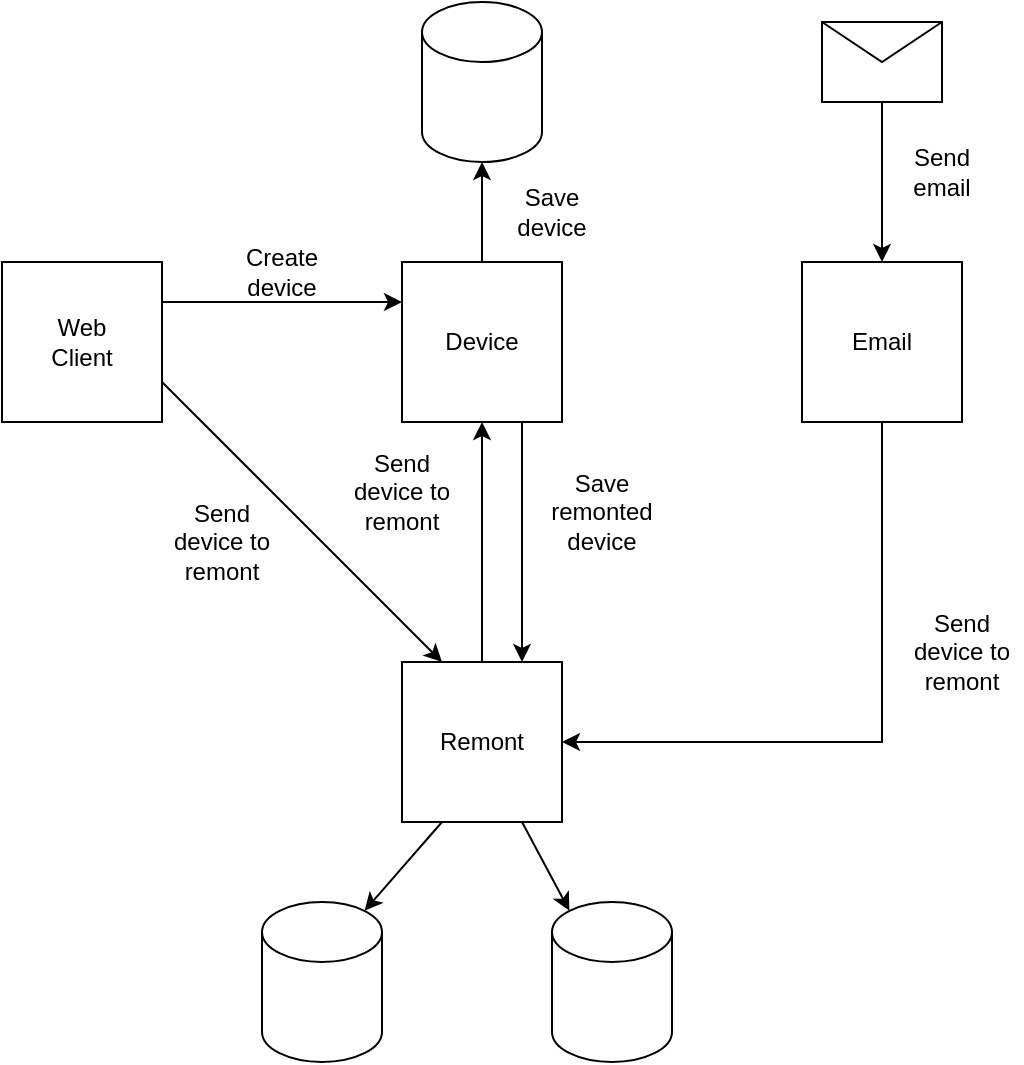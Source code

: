 <mxfile version="21.1.1" type="device">
  <diagram name="Page-1" id="9AWPXP1-2UolEOYP-nRI">
    <mxGraphModel dx="1014" dy="569" grid="1" gridSize="10" guides="1" tooltips="1" connect="1" arrows="1" fold="1" page="1" pageScale="1" pageWidth="850" pageHeight="1100" math="0" shadow="0">
      <root>
        <mxCell id="0" />
        <mxCell id="1" parent="0" />
        <mxCell id="OMfF4cCqitIXQE6g_YPF-1" value="" style="whiteSpace=wrap;html=1;aspect=fixed;" parent="1" vertex="1">
          <mxGeometry x="120" y="160" width="80" height="80" as="geometry" />
        </mxCell>
        <mxCell id="OMfF4cCqitIXQE6g_YPF-2" value="" style="whiteSpace=wrap;html=1;aspect=fixed;" parent="1" vertex="1">
          <mxGeometry x="320" y="160" width="80" height="80" as="geometry" />
        </mxCell>
        <mxCell id="OMfF4cCqitIXQE6g_YPF-3" value="" style="whiteSpace=wrap;html=1;aspect=fixed;" parent="1" vertex="1">
          <mxGeometry x="320" y="360" width="80" height="80" as="geometry" />
        </mxCell>
        <mxCell id="OMfF4cCqitIXQE6g_YPF-4" value="" style="whiteSpace=wrap;html=1;aspect=fixed;" parent="1" vertex="1">
          <mxGeometry x="520" y="160" width="80" height="80" as="geometry" />
        </mxCell>
        <mxCell id="OMfF4cCqitIXQE6g_YPF-5" value="Web Client" style="text;html=1;strokeColor=none;fillColor=none;align=center;verticalAlign=middle;whiteSpace=wrap;rounded=0;" parent="1" vertex="1">
          <mxGeometry x="130" y="185" width="60" height="30" as="geometry" />
        </mxCell>
        <mxCell id="OMfF4cCqitIXQE6g_YPF-6" value="Device" style="text;html=1;strokeColor=none;fillColor=none;align=center;verticalAlign=middle;whiteSpace=wrap;rounded=0;" parent="1" vertex="1">
          <mxGeometry x="330" y="185" width="60" height="30" as="geometry" />
        </mxCell>
        <mxCell id="OMfF4cCqitIXQE6g_YPF-7" value="Remont" style="text;html=1;strokeColor=none;fillColor=none;align=center;verticalAlign=middle;whiteSpace=wrap;rounded=0;" parent="1" vertex="1">
          <mxGeometry x="330" y="385" width="60" height="30" as="geometry" />
        </mxCell>
        <mxCell id="OMfF4cCqitIXQE6g_YPF-8" value="Email" style="text;html=1;strokeColor=none;fillColor=none;align=center;verticalAlign=middle;whiteSpace=wrap;rounded=0;" parent="1" vertex="1">
          <mxGeometry x="530" y="185" width="60" height="30" as="geometry" />
        </mxCell>
        <mxCell id="OMfF4cCqitIXQE6g_YPF-9" value="" style="shape=cylinder3;whiteSpace=wrap;html=1;boundedLbl=1;backgroundOutline=1;size=15;" parent="1" vertex="1">
          <mxGeometry x="250" y="480" width="60" height="80" as="geometry" />
        </mxCell>
        <mxCell id="OMfF4cCqitIXQE6g_YPF-10" value="" style="shape=cylinder3;whiteSpace=wrap;html=1;boundedLbl=1;backgroundOutline=1;size=15;" parent="1" vertex="1">
          <mxGeometry x="395" y="480" width="60" height="80" as="geometry" />
        </mxCell>
        <mxCell id="OMfF4cCqitIXQE6g_YPF-11" value="" style="shape=cylinder3;whiteSpace=wrap;html=1;boundedLbl=1;backgroundOutline=1;size=15;" parent="1" vertex="1">
          <mxGeometry x="330" y="30" width="60" height="80" as="geometry" />
        </mxCell>
        <mxCell id="OMfF4cCqitIXQE6g_YPF-12" value="" style="endArrow=classic;html=1;rounded=0;entryX=0.5;entryY=1;entryDx=0;entryDy=0;entryPerimeter=0;exitX=0.5;exitY=0;exitDx=0;exitDy=0;" parent="1" source="OMfF4cCqitIXQE6g_YPF-2" target="OMfF4cCqitIXQE6g_YPF-11" edge="1">
          <mxGeometry width="50" height="50" relative="1" as="geometry">
            <mxPoint x="400" y="310" as="sourcePoint" />
            <mxPoint x="450" y="260" as="targetPoint" />
            <Array as="points" />
          </mxGeometry>
        </mxCell>
        <mxCell id="OMfF4cCqitIXQE6g_YPF-13" value="" style="endArrow=classic;html=1;rounded=0;exitX=0.25;exitY=1;exitDx=0;exitDy=0;entryX=0.855;entryY=0;entryDx=0;entryDy=4.35;entryPerimeter=0;" parent="1" source="OMfF4cCqitIXQE6g_YPF-3" target="OMfF4cCqitIXQE6g_YPF-9" edge="1">
          <mxGeometry width="50" height="50" relative="1" as="geometry">
            <mxPoint x="400" y="310" as="sourcePoint" />
            <mxPoint x="450" y="260" as="targetPoint" />
          </mxGeometry>
        </mxCell>
        <mxCell id="OMfF4cCqitIXQE6g_YPF-14" value="" style="endArrow=classic;html=1;rounded=0;exitX=0.75;exitY=1;exitDx=0;exitDy=0;entryX=0.145;entryY=0;entryDx=0;entryDy=4.35;entryPerimeter=0;" parent="1" source="OMfF4cCqitIXQE6g_YPF-3" target="OMfF4cCqitIXQE6g_YPF-10" edge="1">
          <mxGeometry width="50" height="50" relative="1" as="geometry">
            <mxPoint x="400" y="310" as="sourcePoint" />
            <mxPoint x="450" y="260" as="targetPoint" />
          </mxGeometry>
        </mxCell>
        <mxCell id="OMfF4cCqitIXQE6g_YPF-15" value="" style="endArrow=classic;html=1;rounded=0;exitX=1;exitY=0.25;exitDx=0;exitDy=0;entryX=0;entryY=0.25;entryDx=0;entryDy=0;" parent="1" source="OMfF4cCqitIXQE6g_YPF-1" target="OMfF4cCqitIXQE6g_YPF-2" edge="1">
          <mxGeometry width="50" height="50" relative="1" as="geometry">
            <mxPoint x="400" y="310" as="sourcePoint" />
            <mxPoint x="450" y="260" as="targetPoint" />
          </mxGeometry>
        </mxCell>
        <mxCell id="OMfF4cCqitIXQE6g_YPF-16" value="Create device" style="text;html=1;strokeColor=none;fillColor=none;align=center;verticalAlign=middle;whiteSpace=wrap;rounded=0;" parent="1" vertex="1">
          <mxGeometry x="230" y="150" width="60" height="30" as="geometry" />
        </mxCell>
        <mxCell id="OMfF4cCqitIXQE6g_YPF-17" value="Save device" style="text;html=1;strokeColor=none;fillColor=none;align=center;verticalAlign=middle;whiteSpace=wrap;rounded=0;" parent="1" vertex="1">
          <mxGeometry x="365" y="120" width="60" height="30" as="geometry" />
        </mxCell>
        <mxCell id="OMfF4cCqitIXQE6g_YPF-18" value="" style="endArrow=classic;html=1;rounded=0;exitX=1;exitY=0.75;exitDx=0;exitDy=0;entryX=0.25;entryY=0;entryDx=0;entryDy=0;" parent="1" source="OMfF4cCqitIXQE6g_YPF-1" target="OMfF4cCqitIXQE6g_YPF-3" edge="1">
          <mxGeometry width="50" height="50" relative="1" as="geometry">
            <mxPoint x="400" y="300" as="sourcePoint" />
            <mxPoint x="450" y="250" as="targetPoint" />
          </mxGeometry>
        </mxCell>
        <mxCell id="OMfF4cCqitIXQE6g_YPF-19" value="Send device to remont" style="text;html=1;strokeColor=none;fillColor=none;align=center;verticalAlign=middle;whiteSpace=wrap;rounded=0;" parent="1" vertex="1">
          <mxGeometry x="200" y="280" width="60" height="40" as="geometry" />
        </mxCell>
        <mxCell id="OMfF4cCqitIXQE6g_YPF-20" value="" style="endArrow=classic;html=1;rounded=0;exitX=0.5;exitY=0;exitDx=0;exitDy=0;entryX=0.5;entryY=1;entryDx=0;entryDy=0;" parent="1" source="OMfF4cCqitIXQE6g_YPF-3" target="OMfF4cCqitIXQE6g_YPF-2" edge="1">
          <mxGeometry width="50" height="50" relative="1" as="geometry">
            <mxPoint x="400" y="290" as="sourcePoint" />
            <mxPoint x="450" y="240" as="targetPoint" />
          </mxGeometry>
        </mxCell>
        <mxCell id="OMfF4cCqitIXQE6g_YPF-21" value="" style="endArrow=classic;html=1;rounded=0;exitX=0.75;exitY=1;exitDx=0;exitDy=0;entryX=0.75;entryY=0;entryDx=0;entryDy=0;" parent="1" source="OMfF4cCqitIXQE6g_YPF-2" target="OMfF4cCqitIXQE6g_YPF-3" edge="1">
          <mxGeometry width="50" height="50" relative="1" as="geometry">
            <mxPoint x="400" y="290" as="sourcePoint" />
            <mxPoint x="450" y="240" as="targetPoint" />
          </mxGeometry>
        </mxCell>
        <mxCell id="OMfF4cCqitIXQE6g_YPF-22" value="Send device to remont" style="text;html=1;strokeColor=none;fillColor=none;align=center;verticalAlign=middle;whiteSpace=wrap;rounded=0;" parent="1" vertex="1">
          <mxGeometry x="290" y="260" width="60" height="30" as="geometry" />
        </mxCell>
        <mxCell id="OMfF4cCqitIXQE6g_YPF-23" value="Save remonted device" style="text;html=1;strokeColor=none;fillColor=none;align=center;verticalAlign=middle;whiteSpace=wrap;rounded=0;" parent="1" vertex="1">
          <mxGeometry x="390" y="270" width="60" height="30" as="geometry" />
        </mxCell>
        <mxCell id="OMfF4cCqitIXQE6g_YPF-24" value="" style="endArrow=classic;html=1;rounded=0;exitX=0.5;exitY=1;exitDx=0;exitDy=0;entryX=1;entryY=0.5;entryDx=0;entryDy=0;" parent="1" source="OMfF4cCqitIXQE6g_YPF-4" target="OMfF4cCqitIXQE6g_YPF-3" edge="1">
          <mxGeometry width="50" height="50" relative="1" as="geometry">
            <mxPoint x="400" y="260" as="sourcePoint" />
            <mxPoint x="450" y="210" as="targetPoint" />
            <Array as="points">
              <mxPoint x="560" y="400" />
            </Array>
          </mxGeometry>
        </mxCell>
        <mxCell id="OMfF4cCqitIXQE6g_YPF-25" value="" style="shape=message;html=1;html=1;outlineConnect=0;labelPosition=center;verticalLabelPosition=bottom;align=center;verticalAlign=top;" parent="1" vertex="1">
          <mxGeometry x="530" y="40" width="60" height="40" as="geometry" />
        </mxCell>
        <mxCell id="OMfF4cCqitIXQE6g_YPF-26" value="" style="endArrow=classic;html=1;rounded=0;exitX=0.5;exitY=1;exitDx=0;exitDy=0;entryX=0.5;entryY=0;entryDx=0;entryDy=0;" parent="1" source="OMfF4cCqitIXQE6g_YPF-25" target="OMfF4cCqitIXQE6g_YPF-4" edge="1">
          <mxGeometry width="50" height="50" relative="1" as="geometry">
            <mxPoint x="400" y="260" as="sourcePoint" />
            <mxPoint x="450" y="210" as="targetPoint" />
          </mxGeometry>
        </mxCell>
        <mxCell id="OMfF4cCqitIXQE6g_YPF-27" value="Send email" style="text;html=1;strokeColor=none;fillColor=none;align=center;verticalAlign=middle;whiteSpace=wrap;rounded=0;" parent="1" vertex="1">
          <mxGeometry x="560" y="100" width="60" height="30" as="geometry" />
        </mxCell>
        <mxCell id="RxaI8gA693aExlcVw3r7-1" value="Send device to remont" style="text;html=1;strokeColor=none;fillColor=none;align=center;verticalAlign=middle;whiteSpace=wrap;rounded=0;" vertex="1" parent="1">
          <mxGeometry x="570" y="340" width="60" height="30" as="geometry" />
        </mxCell>
      </root>
    </mxGraphModel>
  </diagram>
</mxfile>
